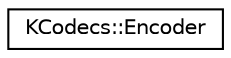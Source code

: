 digraph "Graphical Class Hierarchy"
{
  edge [fontname="Helvetica",fontsize="10",labelfontname="Helvetica",labelfontsize="10"];
  node [fontname="Helvetica",fontsize="10",shape=record];
  rankdir="LR";
  Node0 [label="KCodecs::Encoder",height=0.2,width=0.4,color="black", fillcolor="white", style="filled",URL="$classKCodecs_1_1Encoder.html",tooltip="Stateful encoder class. "];
}
